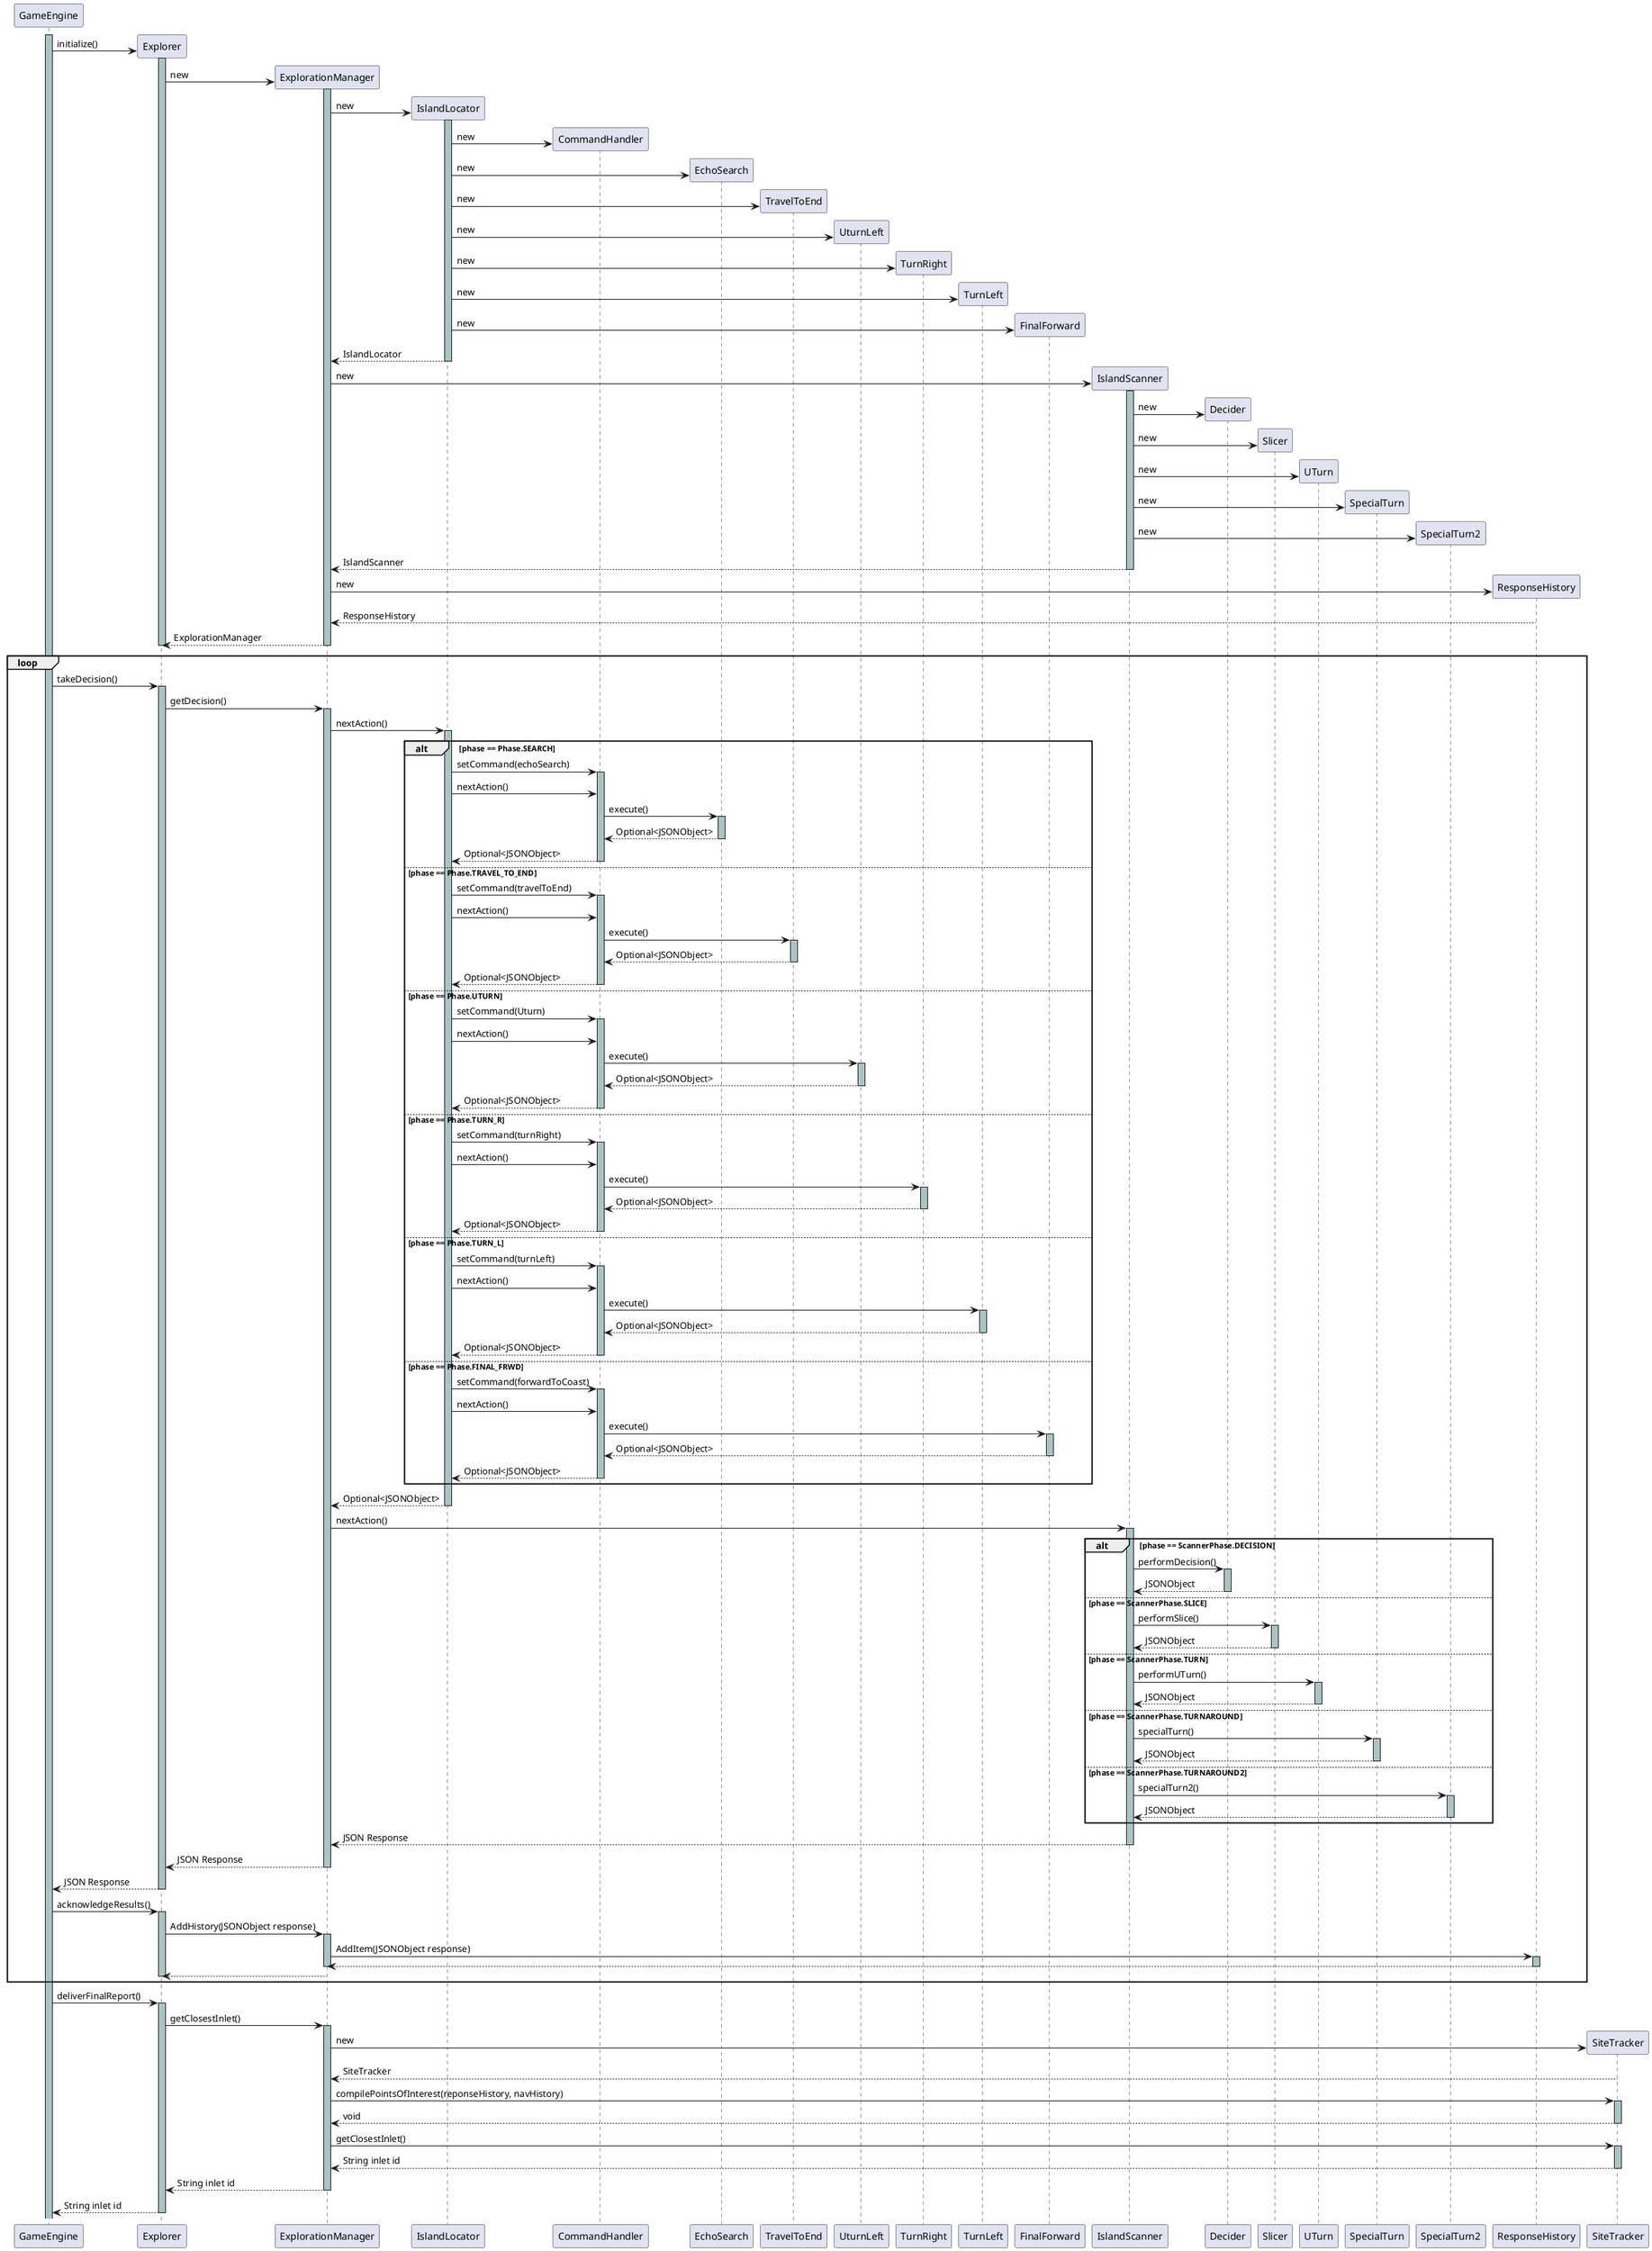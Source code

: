 @startuml SequenceDiagram
activate GameEngine #abc4c3
GameEngine -> Explorer **: initialize()
activate Explorer #abc4c3
Explorer -> ExplorationManager **: new
activate ExplorationManager #abc4c3
ExplorationManager -> IslandLocator **: new
activate IslandLocator #abc4c3
IslandLocator -> CommandHandler **: new
IslandLocator -> EchoSearch **: new
IslandLocator -> TravelToEnd **: new
IslandLocator -> UturnLeft **: new
IslandLocator -> TurnRight **: new
IslandLocator -> TurnLeft **: new
IslandLocator -> FinalForward **: new
ExplorationManager <-- IslandLocator: IslandLocator
deactivate IslandLocator #abc4c3
ExplorationManager -> IslandScanner **: new
activate IslandScanner #abc4c3
IslandScanner -> Decider **: new
IslandScanner -> Slicer **: new
IslandScanner -> UTurn **: new
IslandScanner -> SpecialTurn **: new
IslandScanner -> SpecialTurn2 **: new
ExplorationManager <-- IslandScanner: IslandScanner
deactivate IslandScanner
ExplorationManager -> ResponseHistory **: new
ExplorationManager <-- ResponseHistory: ResponseHistory
Explorer <-- ExplorationManager: ExplorationManager
deactivate ExplorationManager
deactivate Explorer

loop
    GameEngine -> Explorer: takeDecision()
    activate Explorer #abc4c3

    Explorer -> ExplorationManager: getDecision()
    activate ExplorationManager #abc4c3

    ExplorationManager -> IslandLocator: nextAction()
    activate IslandLocator #abc4c3

    alt phase == Phase.SEARCH

    IslandLocator -> CommandHandler: setCommand(echoSearch)
    activate CommandHandler #abc4c3
    IslandLocator -> CommandHandler: nextAction()
    CommandHandler -> EchoSearch: execute()
    activate EchoSearch #abc4c3
    CommandHandler <-- EchoSearch: Optional<JSONObject>
    deactivate EchoSearch
    IslandLocator <-- CommandHandler: Optional<JSONObject>
    deactivate CommandHandler
    
    else phase == Phase.TRAVEL_TO_END

    IslandLocator -> CommandHandler: setCommand(travelToEnd)
    activate CommandHandler #abc4c3
    IslandLocator -> CommandHandler: nextAction()
    CommandHandler -> TravelToEnd: execute()
    activate TravelToEnd #abc4c3
    CommandHandler <-- TravelToEnd: Optional<JSONObject>
    deactivate TravelToEnd
    IslandLocator <-- CommandHandler: Optional<JSONObject>
    deactivate CommandHandler

    else phase == Phase.UTURN

    IslandLocator -> CommandHandler: setCommand(Uturn)
    activate CommandHandler #abc4c3
    IslandLocator -> CommandHandler: nextAction()
    CommandHandler -> UturnLeft: execute()
    activate UturnLeft #abc4c3
    CommandHandler <-- UturnLeft: Optional<JSONObject>
    deactivate UturnLeft
    IslandLocator <-- CommandHandler: Optional<JSONObject>
    deactivate CommandHandler

    else phase == Phase.TURN_R

    IslandLocator -> CommandHandler: setCommand(turnRight)
    activate CommandHandler #abc4c3
    IslandLocator -> CommandHandler: nextAction()
    CommandHandler -> TurnRight: execute()
    activate TurnRight #abc4c3
    CommandHandler <-- TurnRight: Optional<JSONObject>
    deactivate TurnRight
    IslandLocator <-- CommandHandler: Optional<JSONObject>
    deactivate CommandHandler

    else phase == Phase.TURN_L

    IslandLocator -> CommandHandler: setCommand(turnLeft)
    activate CommandHandler #abc4c3
    IslandLocator -> CommandHandler: nextAction()
    CommandHandler -> TurnLeft: execute()
    activate TurnLeft #abc4c3
    CommandHandler <-- TurnLeft: Optional<JSONObject>
    deactivate TurnLeft
    IslandLocator <-- CommandHandler: Optional<JSONObject>
    deactivate CommandHandler

    else phase == Phase.FINAL_FRWD

    IslandLocator -> CommandHandler: setCommand(forwardToCoast)
    activate CommandHandler #abc4c3
    IslandLocator -> CommandHandler: nextAction()
    CommandHandler -> FinalForward: execute()
    activate FinalForward #abc4c3
    CommandHandler <-- FinalForward: Optional<JSONObject>
    deactivate FinalForward
    IslandLocator <-- CommandHandler: Optional<JSONObject>
    deactivate CommandHandler

    end

    ExplorationManager <-- IslandLocator: Optional<JSONObject>
    deactivate IslandLocator


    ExplorationManager -> IslandScanner: nextAction()
    activate IslandScanner #abc4c3

    alt phase == ScannerPhase.DECISION

    IslandScanner -> Decider: performDecision()
    activate Decider #abc4c3
    IslandScanner <-- Decider: JSONObject
    deactivate Decider

    else phase == ScannerPhase.SLICE

    IslandScanner -> Slicer: performSlice()
    activate Slicer #abc4c3
    IslandScanner <-- Slicer: JSONObject
    deactivate Slicer

    else phase == ScannerPhase.TURN

    IslandScanner -> UTurn: performUTurn()
    activate UTurn #abc4c3
    IslandScanner <-- UTurn: JSONObject
    deactivate UTurn

    else phase == ScannerPhase.TURNAROUND

    IslandScanner -> SpecialTurn: specialTurn()
    activate SpecialTurn #abc4c3
    IslandScanner <-- SpecialTurn: JSONObject
    deactivate SpecialTurn

    else phase == ScannerPhase.TURNAROUND2

    IslandScanner -> SpecialTurn2: specialTurn2()
    activate SpecialTurn2 #abc4c3
    IslandScanner <-- SpecialTurn2: JSONObject
    deactivate SpecialTurn2

    end

    ExplorationManager <-- IslandScanner: JSON Response
    deactivate IslandScanner

    Explorer <-- ExplorationManager: JSON Response
    deactivate ExplorationManager
    GameEngine <-- Explorer: JSON Response
    deactivate Explorer

    GameEngine -> Explorer: acknowledgeResults()
    activate Explorer #abc4c3
    Explorer -> ExplorationManager: AddHistory(JSONObject response)
    activate ExplorationManager #abc4c3
    ExplorationManager -> ResponseHistory: AddItem(JSONObject response)
    activate ResponseHistory #abc4c3
    ExplorationManager <-- ResponseHistory
    deactivate ResponseHistory
    deactivate ExplorationManager
    Explorer <-- ExplorationManager
    deactivate Explorer
end

GameEngine -> Explorer: deliverFinalReport()
activate Explorer #abc4c3
Explorer -> ExplorationManager: getClosestInlet()
activate ExplorationManager #abc4c3
ExplorationManager -> SiteTracker **: new
ExplorationManager <-- SiteTracker: SiteTracker
ExplorationManager -> SiteTracker: compilePointsOfInterest(reponseHistory, navHistory)
activate SiteTracker #abc4c3

/'
loop
    SiteTracker -> SiteTracker: addInlet()
    activate SiteTracker #abc4c3
    SiteTracker -> Inlet **:new
    SiteTracker <-- Inlet: Inlet
    deactivate SiteTracker #abc4c3
    SiteTracker -> SiteTracker: addSite()
    activate SiteTracker #abc4c3
    SiteTracker -> Site **:new
    SiteTracker <-- Site: Site
    deactivate SiteTracker #abc4c3
end
'/

ExplorationManager <-- SiteTracker: void
deactivate SiteTracker

ExplorationManager -> SiteTracker: getClosestInlet()
activate SiteTracker #abc4c3
ExplorationManager <-- SiteTracker: String inlet id
deactivate SiteTracker
Explorer <-- ExplorationManager: String inlet id
deactivate ExplorationManager
GameEngine <-- Explorer: String inlet id
deactivate Explorer
@enduml
